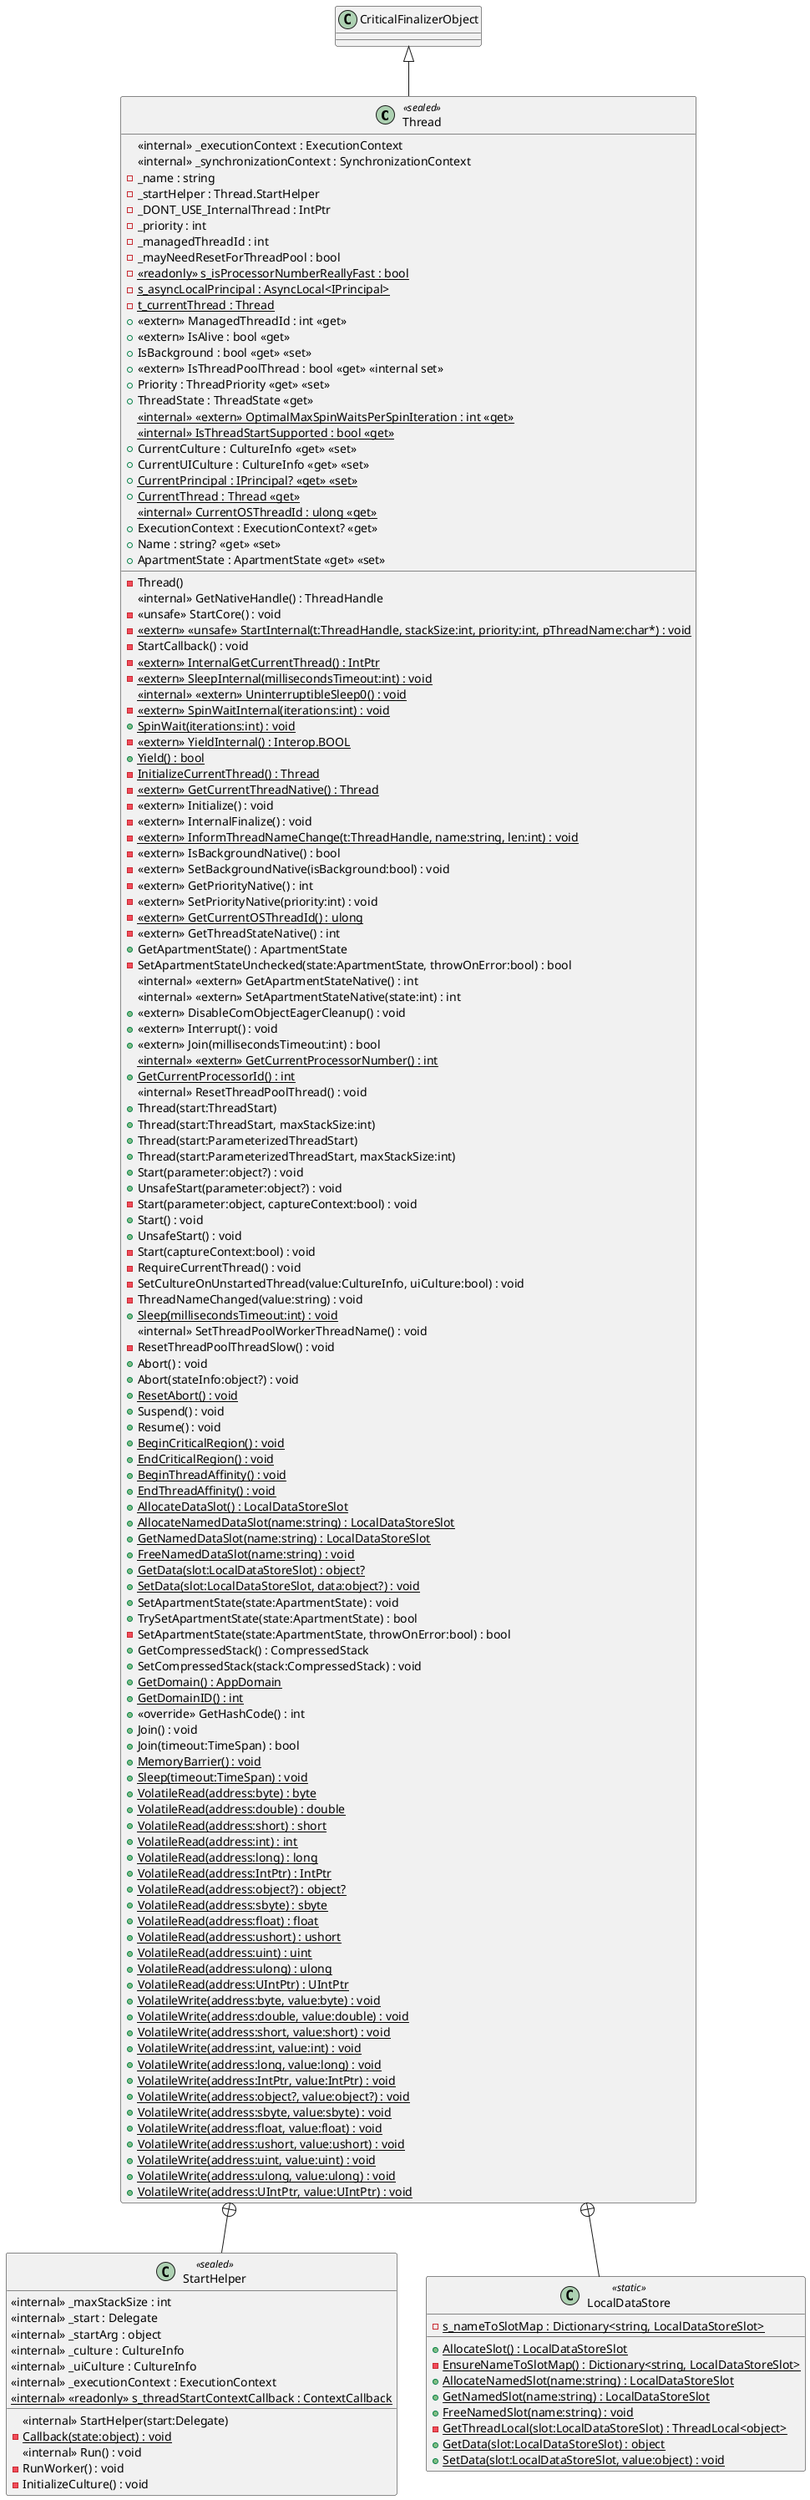 @startuml
class Thread <<sealed>> {
    <<internal>> _executionContext : ExecutionContext
    <<internal>> _synchronizationContext : SynchronizationContext
    - _name : string
    - _startHelper : Thread.StartHelper
    - _DONT_USE_InternalThread : IntPtr
    - _priority : int
    - _managedThreadId : int
    - _mayNeedResetForThreadPool : bool
    - {static} <<readonly>> s_isProcessorNumberReallyFast : bool
    - {static} s_asyncLocalPrincipal : AsyncLocal<IPrincipal>
    - {static} t_currentThread : Thread
    - Thread()
    + <<extern>> ManagedThreadId : int <<get>>
    <<internal>> GetNativeHandle() : ThreadHandle
    - <<unsafe>> StartCore() : void
    - {static} <<extern>> <<unsafe>> StartInternal(t:ThreadHandle, stackSize:int, priority:int, pThreadName:char*) : void
    - StartCallback() : void
    - {static} <<extern>> InternalGetCurrentThread() : IntPtr
    - {static} <<extern>> SleepInternal(millisecondsTimeout:int) : void
    <<internal>> {static} <<extern>> UninterruptibleSleep0() : void
    - {static} <<extern>> SpinWaitInternal(iterations:int) : void
    + {static} SpinWait(iterations:int) : void
    - {static} <<extern>> YieldInternal() : Interop.BOOL
    + {static} Yield() : bool
    - {static} InitializeCurrentThread() : Thread
    - {static} <<extern>> GetCurrentThreadNative() : Thread
    - <<extern>> Initialize() : void
    - <<extern>> InternalFinalize() : void
    - {static} <<extern>> InformThreadNameChange(t:ThreadHandle, name:string, len:int) : void
    + <<extern>> IsAlive : bool <<get>>
    + IsBackground : bool <<get>> <<set>>
    - <<extern>> IsBackgroundNative() : bool
    - <<extern>> SetBackgroundNative(isBackground:bool) : void
    + <<extern>> IsThreadPoolThread : bool <<get>> <<internal set>>
    + Priority : ThreadPriority <<get>> <<set>>
    - <<extern>> GetPriorityNative() : int
    - <<extern>> SetPriorityNative(priority:int) : void
    - {static} <<extern>> GetCurrentOSThreadId() : ulong
    + ThreadState : ThreadState <<get>>
    - <<extern>> GetThreadStateNative() : int
    + GetApartmentState() : ApartmentState
    - SetApartmentStateUnchecked(state:ApartmentState, throwOnError:bool) : bool
    <<internal>> <<extern>> GetApartmentStateNative() : int
    <<internal>> <<extern>> SetApartmentStateNative(state:int) : int
    + <<extern>> DisableComObjectEagerCleanup() : void
    + <<extern>> Interrupt() : void
    + <<extern>> Join(millisecondsTimeout:int) : bool
    <<internal>> {static} <<extern>> OptimalMaxSpinWaitsPerSpinIteration : int <<get>>
    <<internal>> {static} <<extern>> GetCurrentProcessorNumber() : int
    + {static} GetCurrentProcessorId() : int
    <<internal>> ResetThreadPoolThread() : void
    + Thread(start:ThreadStart)
    + Thread(start:ThreadStart, maxStackSize:int)
    + Thread(start:ParameterizedThreadStart)
    + Thread(start:ParameterizedThreadStart, maxStackSize:int)
    <<internal>> {static} IsThreadStartSupported : bool <<get>>
    + Start(parameter:object?) : void
    + UnsafeStart(parameter:object?) : void
    - Start(parameter:object, captureContext:bool) : void
    + Start() : void
    + UnsafeStart() : void
    - Start(captureContext:bool) : void
    - RequireCurrentThread() : void
    - SetCultureOnUnstartedThread(value:CultureInfo, uiCulture:bool) : void
    - ThreadNameChanged(value:string) : void
    + CurrentCulture : CultureInfo <<get>> <<set>>
    + CurrentUICulture : CultureInfo <<get>> <<set>>
    + {static} CurrentPrincipal : IPrincipal? <<get>> <<set>>
    + {static} CurrentThread : Thread <<get>>
    + {static} Sleep(millisecondsTimeout:int) : void
    <<internal>> {static} CurrentOSThreadId : ulong <<get>>
    + ExecutionContext : ExecutionContext? <<get>>
    + Name : string? <<get>> <<set>>
    <<internal>> SetThreadPoolWorkerThreadName() : void
    - ResetThreadPoolThreadSlow() : void
    + Abort() : void
    + Abort(stateInfo:object?) : void
    + {static} ResetAbort() : void
    + Suspend() : void
    + Resume() : void
    + {static} BeginCriticalRegion() : void
    + {static} EndCriticalRegion() : void
    + {static} BeginThreadAffinity() : void
    + {static} EndThreadAffinity() : void
    + {static} AllocateDataSlot() : LocalDataStoreSlot
    + {static} AllocateNamedDataSlot(name:string) : LocalDataStoreSlot
    + {static} GetNamedDataSlot(name:string) : LocalDataStoreSlot
    + {static} FreeNamedDataSlot(name:string) : void
    + {static} GetData(slot:LocalDataStoreSlot) : object?
    + {static} SetData(slot:LocalDataStoreSlot, data:object?) : void
    + ApartmentState : ApartmentState <<get>> <<set>>
    + SetApartmentState(state:ApartmentState) : void
    + TrySetApartmentState(state:ApartmentState) : bool
    - SetApartmentState(state:ApartmentState, throwOnError:bool) : bool
    + GetCompressedStack() : CompressedStack
    + SetCompressedStack(stack:CompressedStack) : void
    + {static} GetDomain() : AppDomain
    + {static} GetDomainID() : int
    + <<override>> GetHashCode() : int
    + Join() : void
    + Join(timeout:TimeSpan) : bool
    + {static} MemoryBarrier() : void
    + {static} Sleep(timeout:TimeSpan) : void
    + {static} VolatileRead(address:byte) : byte
    + {static} VolatileRead(address:double) : double
    + {static} VolatileRead(address:short) : short
    + {static} VolatileRead(address:int) : int
    + {static} VolatileRead(address:long) : long
    + {static} VolatileRead(address:IntPtr) : IntPtr
    + {static} VolatileRead(address:object?) : object?
    + {static} VolatileRead(address:sbyte) : sbyte
    + {static} VolatileRead(address:float) : float
    + {static} VolatileRead(address:ushort) : ushort
    + {static} VolatileRead(address:uint) : uint
    + {static} VolatileRead(address:ulong) : ulong
    + {static} VolatileRead(address:UIntPtr) : UIntPtr
    + {static} VolatileWrite(address:byte, value:byte) : void
    + {static} VolatileWrite(address:double, value:double) : void
    + {static} VolatileWrite(address:short, value:short) : void
    + {static} VolatileWrite(address:int, value:int) : void
    + {static} VolatileWrite(address:long, value:long) : void
    + {static} VolatileWrite(address:IntPtr, value:IntPtr) : void
    + {static} VolatileWrite(address:object?, value:object?) : void
    + {static} VolatileWrite(address:sbyte, value:sbyte) : void
    + {static} VolatileWrite(address:float, value:float) : void
    + {static} VolatileWrite(address:ushort, value:ushort) : void
    + {static} VolatileWrite(address:uint, value:uint) : void
    + {static} VolatileWrite(address:ulong, value:ulong) : void
    + {static} VolatileWrite(address:UIntPtr, value:UIntPtr) : void
}
class StartHelper <<sealed>> {
    <<internal>> _maxStackSize : int
    <<internal>> _start : Delegate
    <<internal>> _startArg : object
    <<internal>> _culture : CultureInfo
    <<internal>> _uiCulture : CultureInfo
    <<internal>> _executionContext : ExecutionContext
    <<internal>> {static} <<readonly>> s_threadStartContextCallback : ContextCallback
    <<internal>> StartHelper(start:Delegate)
    - {static} Callback(state:object) : void
    <<internal>> Run() : void
    - RunWorker() : void
    - InitializeCulture() : void
}
class LocalDataStore <<static>> {
    - {static} s_nameToSlotMap : Dictionary<string, LocalDataStoreSlot>
    + {static} AllocateSlot() : LocalDataStoreSlot
    - {static} EnsureNameToSlotMap() : Dictionary<string, LocalDataStoreSlot>
    + {static} AllocateNamedSlot(name:string) : LocalDataStoreSlot
    + {static} GetNamedSlot(name:string) : LocalDataStoreSlot
    + {static} FreeNamedSlot(name:string) : void
    - {static} GetThreadLocal(slot:LocalDataStoreSlot) : ThreadLocal<object>
    + {static} GetData(slot:LocalDataStoreSlot) : object
    + {static} SetData(slot:LocalDataStoreSlot, value:object) : void
}
CriticalFinalizerObject <|-- Thread
Thread +-- StartHelper
Thread +-- LocalDataStore
@enduml
